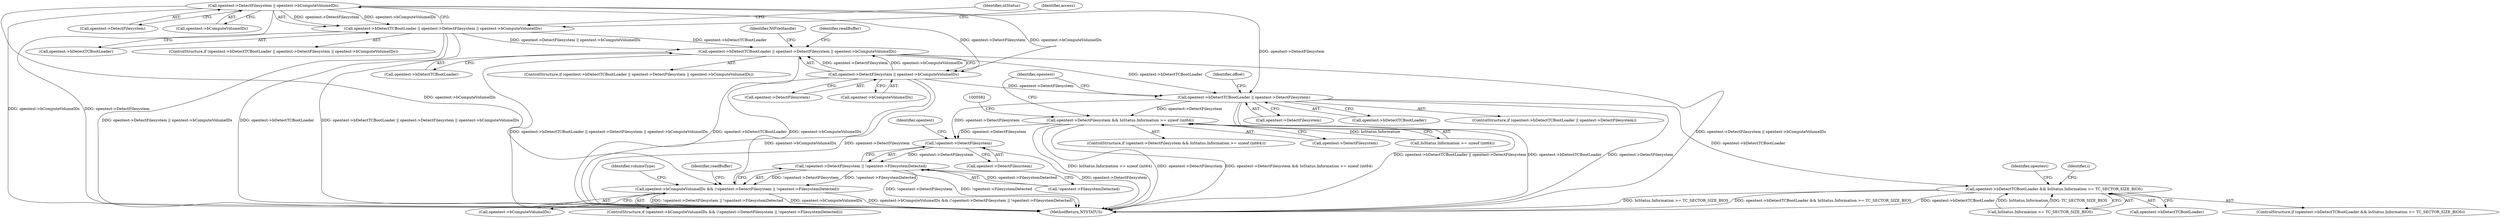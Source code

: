 digraph "0_VeraCrypt_f30f9339c9a0b9bbcc6f5ad38804af39db1f479e@API" {
"1000402" [label="(Call,opentest->DetectFilesystem || opentest->bComputeVolumeIDs)"];
"1000398" [label="(Call,opentest->bDetectTCBootLoader || opentest->DetectFilesystem || opentest->bComputeVolumeIDs)"];
"1000466" [label="(Call,opentest->bDetectTCBootLoader || opentest->DetectFilesystem || opentest->bComputeVolumeIDs)"];
"1000493" [label="(Call,opentest->bDetectTCBootLoader || opentest->DetectFilesystem)"];
"1000526" [label="(Call,opentest->bDetectTCBootLoader && IoStatus.Information >= TC_SECTOR_SIZE_BIOS)"];
"1000567" [label="(Call,opentest->DetectFilesystem && IoStatus.Information >= sizeof (int64))"];
"1000621" [label="(Call,!opentest->DetectFilesystem)"];
"1000620" [label="(Call,!opentest->DetectFilesystem || !opentest->FilesystemDetected)"];
"1000616" [label="(Call,opentest->bComputeVolumeIDs && (!opentest->DetectFilesystem || !opentest->FilesystemDetected))"];
"1000470" [label="(Call,opentest->DetectFilesystem || opentest->bComputeVolumeIDs)"];
"1000621" [label="(Call,!opentest->DetectFilesystem)"];
"1000530" [label="(Call,IoStatus.Information >= TC_SECTOR_SIZE_BIOS)"];
"1000503" [label="(Identifier,offset)"];
"1000567" [label="(Call,opentest->DetectFilesystem && IoStatus.Information >= sizeof (int64))"];
"1000470" [label="(Call,opentest->DetectFilesystem || opentest->bComputeVolumeIDs)"];
"1000566" [label="(ControlStructure,if (opentest->DetectFilesystem && IoStatus.Information >= sizeof (int64)))"];
"1000398" [label="(Call,opentest->bDetectTCBootLoader || opentest->DetectFilesystem || opentest->bComputeVolumeIDs)"];
"1000413" [label="(Identifier,ntStatus)"];
"1000617" [label="(Call,opentest->bComputeVolumeIDs)"];
"1000615" [label="(ControlStructure,if (opentest->bComputeVolumeIDs && (!opentest->DetectFilesystem || !opentest->FilesystemDetected)))"];
"1000633" [label="(Identifier,volumeType)"];
"1000492" [label="(ControlStructure,if (opentest->bDetectTCBootLoader || opentest->DetectFilesystem))"];
"1000526" [label="(Call,opentest->bDetectTCBootLoader && IoStatus.Information >= TC_SECTOR_SIZE_BIOS)"];
"1000569" [label="(Identifier,opentest)"];
"1000467" [label="(Call,opentest->bDetectTCBootLoader)"];
"1000525" [label="(ControlStructure,if (opentest->bDetectTCBootLoader && IoStatus.Information >= TC_SECTOR_SIZE_BIOS))"];
"1000494" [label="(Call,opentest->bDetectTCBootLoader)"];
"1000625" [label="(Call,!opentest->FilesystemDetected)"];
"1000497" [label="(Call,opentest->DetectFilesystem)"];
"1003125" [label="(MethodReturn,NTSTATUS)"];
"1000399" [label="(Call,opentest->bDetectTCBootLoader)"];
"1000622" [label="(Call,opentest->DetectFilesystem)"];
"1000627" [label="(Identifier,opentest)"];
"1000692" [label="(Identifier,readBuffer)"];
"1000480" [label="(Identifier,readBuffer)"];
"1000403" [label="(Call,opentest->DetectFilesystem)"];
"1000410" [label="(Identifier,access)"];
"1000406" [label="(Call,opentest->bComputeVolumeIDs)"];
"1000618" [label="(Identifier,opentest)"];
"1000527" [label="(Call,opentest->bDetectTCBootLoader)"];
"1000474" [label="(Call,opentest->bComputeVolumeIDs)"];
"1000694" [label="(Identifier,NtFileHandle)"];
"1000402" [label="(Call,opentest->DetectFilesystem || opentest->bComputeVolumeIDs)"];
"1000465" [label="(ControlStructure,if (opentest->bDetectTCBootLoader || opentest->DetectFilesystem || opentest->bComputeVolumeIDs))"];
"1000616" [label="(Call,opentest->bComputeVolumeIDs && (!opentest->DetectFilesystem || !opentest->FilesystemDetected))"];
"1000466" [label="(Call,opentest->bDetectTCBootLoader || opentest->DetectFilesystem || opentest->bComputeVolumeIDs)"];
"1000397" [label="(ControlStructure,if (opentest->bDetectTCBootLoader || opentest->DetectFilesystem || opentest->bComputeVolumeIDs))"];
"1000538" [label="(Identifier,i)"];
"1000471" [label="(Call,opentest->DetectFilesystem)"];
"1000568" [label="(Call,opentest->DetectFilesystem)"];
"1000620" [label="(Call,!opentest->DetectFilesystem || !opentest->FilesystemDetected)"];
"1000571" [label="(Call,IoStatus.Information >= sizeof (int64))"];
"1000493" [label="(Call,opentest->bDetectTCBootLoader || opentest->DetectFilesystem)"];
"1000402" -> "1000398"  [label="AST: "];
"1000402" -> "1000403"  [label="CFG: "];
"1000402" -> "1000406"  [label="CFG: "];
"1000403" -> "1000402"  [label="AST: "];
"1000406" -> "1000402"  [label="AST: "];
"1000398" -> "1000402"  [label="CFG: "];
"1000402" -> "1003125"  [label="DDG: opentest->DetectFilesystem"];
"1000402" -> "1003125"  [label="DDG: opentest->bComputeVolumeIDs"];
"1000402" -> "1000398"  [label="DDG: opentest->DetectFilesystem"];
"1000402" -> "1000398"  [label="DDG: opentest->bComputeVolumeIDs"];
"1000402" -> "1000470"  [label="DDG: opentest->DetectFilesystem"];
"1000402" -> "1000470"  [label="DDG: opentest->bComputeVolumeIDs"];
"1000402" -> "1000493"  [label="DDG: opentest->DetectFilesystem"];
"1000402" -> "1000616"  [label="DDG: opentest->bComputeVolumeIDs"];
"1000398" -> "1000397"  [label="AST: "];
"1000398" -> "1000399"  [label="CFG: "];
"1000399" -> "1000398"  [label="AST: "];
"1000410" -> "1000398"  [label="CFG: "];
"1000413" -> "1000398"  [label="CFG: "];
"1000398" -> "1003125"  [label="DDG: opentest->bDetectTCBootLoader || opentest->DetectFilesystem || opentest->bComputeVolumeIDs"];
"1000398" -> "1003125"  [label="DDG: opentest->DetectFilesystem || opentest->bComputeVolumeIDs"];
"1000398" -> "1003125"  [label="DDG: opentest->bDetectTCBootLoader"];
"1000398" -> "1000466"  [label="DDG: opentest->bDetectTCBootLoader"];
"1000398" -> "1000466"  [label="DDG: opentest->DetectFilesystem || opentest->bComputeVolumeIDs"];
"1000466" -> "1000465"  [label="AST: "];
"1000466" -> "1000467"  [label="CFG: "];
"1000466" -> "1000470"  [label="CFG: "];
"1000467" -> "1000466"  [label="AST: "];
"1000470" -> "1000466"  [label="AST: "];
"1000480" -> "1000466"  [label="CFG: "];
"1000694" -> "1000466"  [label="CFG: "];
"1000466" -> "1003125"  [label="DDG: opentest->bDetectTCBootLoader"];
"1000466" -> "1003125"  [label="DDG: opentest->DetectFilesystem || opentest->bComputeVolumeIDs"];
"1000466" -> "1003125"  [label="DDG: opentest->bDetectTCBootLoader || opentest->DetectFilesystem || opentest->bComputeVolumeIDs"];
"1000470" -> "1000466"  [label="DDG: opentest->DetectFilesystem"];
"1000470" -> "1000466"  [label="DDG: opentest->bComputeVolumeIDs"];
"1000466" -> "1000493"  [label="DDG: opentest->bDetectTCBootLoader"];
"1000493" -> "1000492"  [label="AST: "];
"1000493" -> "1000494"  [label="CFG: "];
"1000493" -> "1000497"  [label="CFG: "];
"1000494" -> "1000493"  [label="AST: "];
"1000497" -> "1000493"  [label="AST: "];
"1000503" -> "1000493"  [label="CFG: "];
"1000618" -> "1000493"  [label="CFG: "];
"1000493" -> "1003125"  [label="DDG: opentest->bDetectTCBootLoader"];
"1000493" -> "1003125"  [label="DDG: opentest->bDetectTCBootLoader || opentest->DetectFilesystem"];
"1000493" -> "1003125"  [label="DDG: opentest->DetectFilesystem"];
"1000470" -> "1000493"  [label="DDG: opentest->DetectFilesystem"];
"1000493" -> "1000526"  [label="DDG: opentest->bDetectTCBootLoader"];
"1000493" -> "1000567"  [label="DDG: opentest->DetectFilesystem"];
"1000493" -> "1000621"  [label="DDG: opentest->DetectFilesystem"];
"1000526" -> "1000525"  [label="AST: "];
"1000526" -> "1000527"  [label="CFG: "];
"1000526" -> "1000530"  [label="CFG: "];
"1000527" -> "1000526"  [label="AST: "];
"1000530" -> "1000526"  [label="AST: "];
"1000538" -> "1000526"  [label="CFG: "];
"1000569" -> "1000526"  [label="CFG: "];
"1000526" -> "1003125"  [label="DDG: IoStatus.Information >= TC_SECTOR_SIZE_BIOS"];
"1000526" -> "1003125"  [label="DDG: opentest->bDetectTCBootLoader && IoStatus.Information >= TC_SECTOR_SIZE_BIOS"];
"1000526" -> "1003125"  [label="DDG: opentest->bDetectTCBootLoader"];
"1000530" -> "1000526"  [label="DDG: IoStatus.Information"];
"1000530" -> "1000526"  [label="DDG: TC_SECTOR_SIZE_BIOS"];
"1000567" -> "1000566"  [label="AST: "];
"1000567" -> "1000568"  [label="CFG: "];
"1000567" -> "1000571"  [label="CFG: "];
"1000568" -> "1000567"  [label="AST: "];
"1000571" -> "1000567"  [label="AST: "];
"1000582" -> "1000567"  [label="CFG: "];
"1000618" -> "1000567"  [label="CFG: "];
"1000567" -> "1003125"  [label="DDG: IoStatus.Information >= sizeof (int64)"];
"1000567" -> "1003125"  [label="DDG: opentest->DetectFilesystem"];
"1000567" -> "1003125"  [label="DDG: opentest->DetectFilesystem && IoStatus.Information >= sizeof (int64)"];
"1000571" -> "1000567"  [label="DDG: IoStatus.Information"];
"1000567" -> "1000621"  [label="DDG: opentest->DetectFilesystem"];
"1000621" -> "1000620"  [label="AST: "];
"1000621" -> "1000622"  [label="CFG: "];
"1000622" -> "1000621"  [label="AST: "];
"1000627" -> "1000621"  [label="CFG: "];
"1000620" -> "1000621"  [label="CFG: "];
"1000621" -> "1003125"  [label="DDG: opentest->DetectFilesystem"];
"1000621" -> "1000620"  [label="DDG: opentest->DetectFilesystem"];
"1000620" -> "1000616"  [label="AST: "];
"1000620" -> "1000625"  [label="CFG: "];
"1000625" -> "1000620"  [label="AST: "];
"1000616" -> "1000620"  [label="CFG: "];
"1000620" -> "1003125"  [label="DDG: !opentest->DetectFilesystem"];
"1000620" -> "1003125"  [label="DDG: !opentest->FilesystemDetected"];
"1000620" -> "1000616"  [label="DDG: !opentest->DetectFilesystem"];
"1000620" -> "1000616"  [label="DDG: !opentest->FilesystemDetected"];
"1000625" -> "1000620"  [label="DDG: opentest->FilesystemDetected"];
"1000616" -> "1000615"  [label="AST: "];
"1000616" -> "1000617"  [label="CFG: "];
"1000617" -> "1000616"  [label="AST: "];
"1000633" -> "1000616"  [label="CFG: "];
"1000692" -> "1000616"  [label="CFG: "];
"1000616" -> "1003125"  [label="DDG: opentest->bComputeVolumeIDs"];
"1000616" -> "1003125"  [label="DDG: opentest->bComputeVolumeIDs && (!opentest->DetectFilesystem || !opentest->FilesystemDetected)"];
"1000616" -> "1003125"  [label="DDG: !opentest->DetectFilesystem || !opentest->FilesystemDetected"];
"1000470" -> "1000616"  [label="DDG: opentest->bComputeVolumeIDs"];
"1000470" -> "1000471"  [label="CFG: "];
"1000470" -> "1000474"  [label="CFG: "];
"1000471" -> "1000470"  [label="AST: "];
"1000474" -> "1000470"  [label="AST: "];
"1000470" -> "1003125"  [label="DDG: opentest->bComputeVolumeIDs"];
"1000470" -> "1003125"  [label="DDG: opentest->DetectFilesystem"];
}
